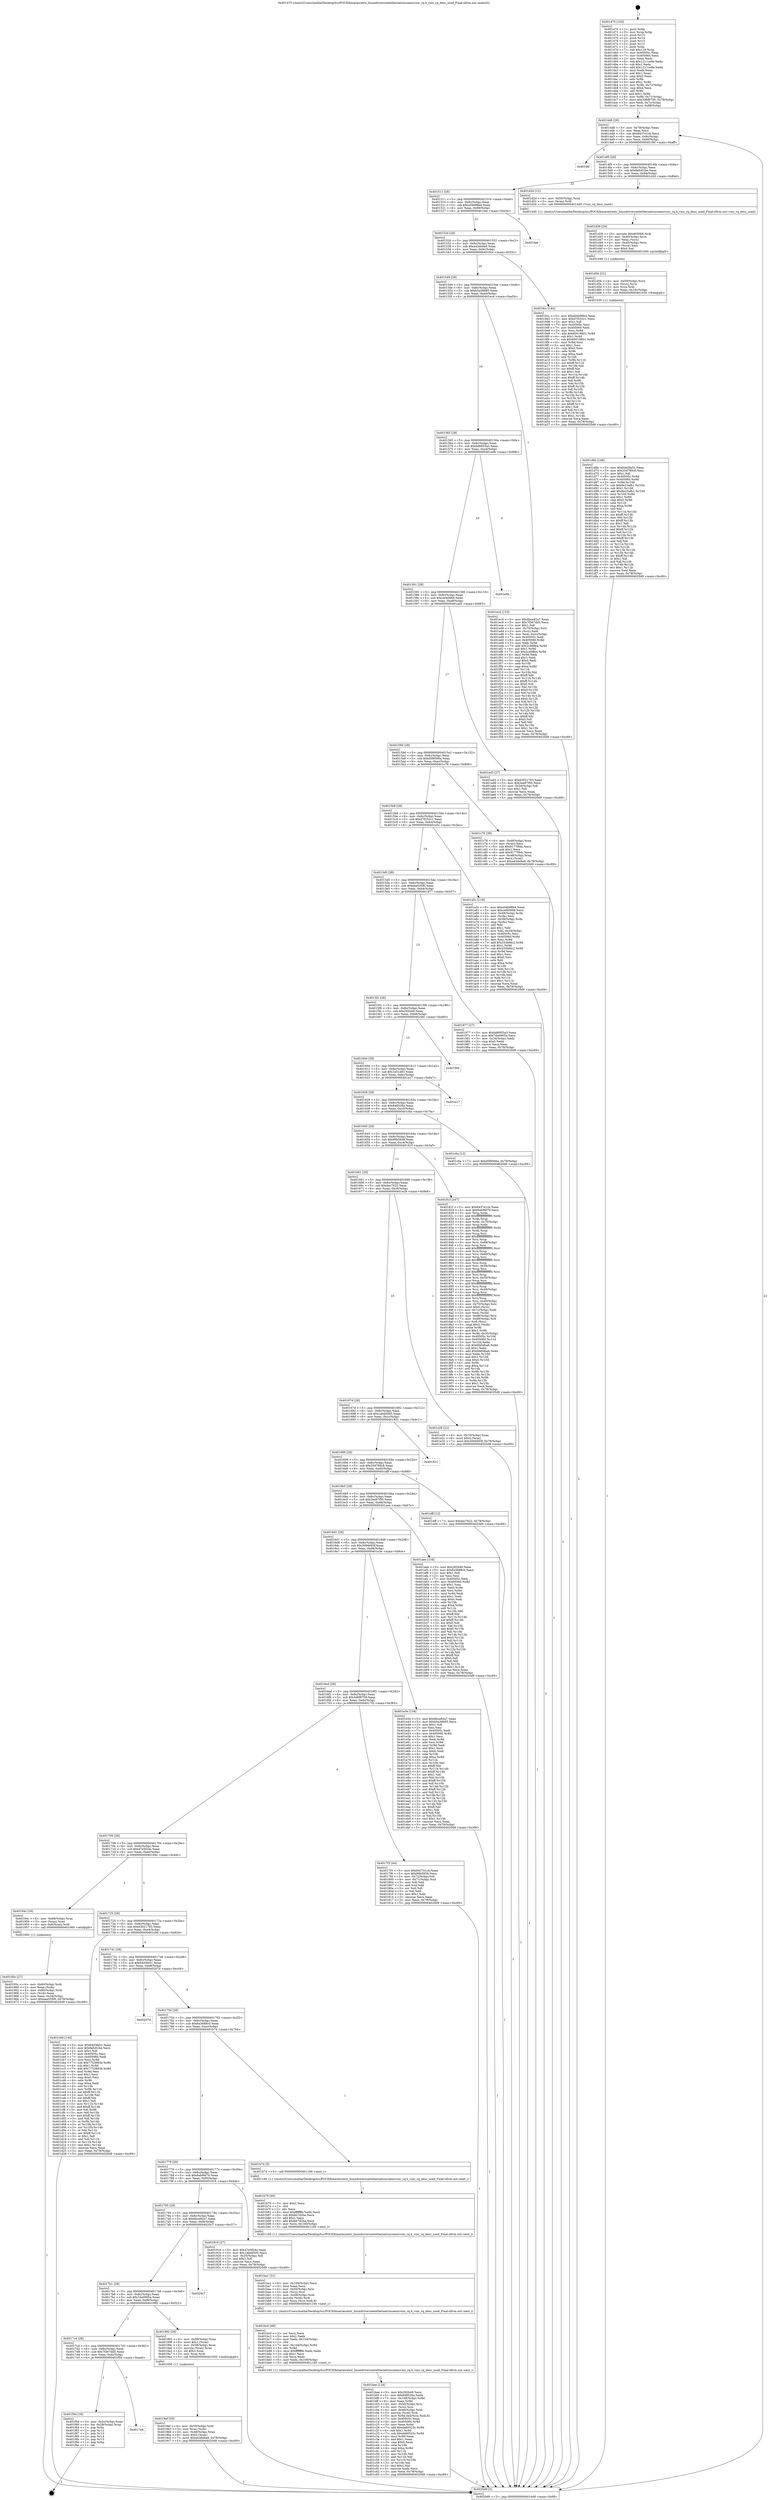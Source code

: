 digraph "0x401470" {
  label = "0x401470 (/mnt/c/Users/mathe/Desktop/tcc/POCII/binaries/extr_linuxdriversnetethernetciscoenicvnic_rq.h_vnic_rq_desc_used_Final-ollvm.out::main(0))"
  labelloc = "t"
  node[shape=record]

  Entry [label="",width=0.3,height=0.3,shape=circle,fillcolor=black,style=filled]
  "0x4014d8" [label="{
     0x4014d8 [29]\l
     | [instrs]\l
     &nbsp;&nbsp;0x4014d8 \<+3\>: mov -0x78(%rbp),%eax\l
     &nbsp;&nbsp;0x4014db \<+2\>: mov %eax,%ecx\l
     &nbsp;&nbsp;0x4014dd \<+6\>: sub $0x8437e1cb,%ecx\l
     &nbsp;&nbsp;0x4014e3 \<+6\>: mov %eax,-0x8c(%rbp)\l
     &nbsp;&nbsp;0x4014e9 \<+6\>: mov %ecx,-0x90(%rbp)\l
     &nbsp;&nbsp;0x4014ef \<+6\>: je 0000000000401f6f \<main+0xaff\>\l
  }"]
  "0x401f6f" [label="{
     0x401f6f\l
  }", style=dashed]
  "0x4014f5" [label="{
     0x4014f5 [28]\l
     | [instrs]\l
     &nbsp;&nbsp;0x4014f5 \<+5\>: jmp 00000000004014fa \<main+0x8a\>\l
     &nbsp;&nbsp;0x4014fa \<+6\>: mov -0x8c(%rbp),%eax\l
     &nbsp;&nbsp;0x401500 \<+5\>: sub $0x8efc61be,%eax\l
     &nbsp;&nbsp;0x401505 \<+6\>: mov %eax,-0x94(%rbp)\l
     &nbsp;&nbsp;0x40150b \<+6\>: je 0000000000401d2d \<main+0x8bd\>\l
  }"]
  Exit [label="",width=0.3,height=0.3,shape=circle,fillcolor=black,style=filled,peripheries=2]
  "0x401d2d" [label="{
     0x401d2d [12]\l
     | [instrs]\l
     &nbsp;&nbsp;0x401d2d \<+4\>: mov -0x50(%rbp),%rax\l
     &nbsp;&nbsp;0x401d31 \<+3\>: mov (%rax),%rdi\l
     &nbsp;&nbsp;0x401d34 \<+5\>: call 0000000000401440 \<vnic_rq_desc_used\>\l
     | [calls]\l
     &nbsp;&nbsp;0x401440 \{1\} (/mnt/c/Users/mathe/Desktop/tcc/POCII/binaries/extr_linuxdriversnetethernetciscoenicvnic_rq.h_vnic_rq_desc_used_Final-ollvm.out::vnic_rq_desc_used)\l
  }"]
  "0x401511" [label="{
     0x401511 [28]\l
     | [instrs]\l
     &nbsp;&nbsp;0x401511 \<+5\>: jmp 0000000000401516 \<main+0xa6\>\l
     &nbsp;&nbsp;0x401516 \<+6\>: mov -0x8c(%rbp),%eax\l
     &nbsp;&nbsp;0x40151c \<+5\>: sub $0xa04b98b4,%eax\l
     &nbsp;&nbsp;0x401521 \<+6\>: mov %eax,-0x98(%rbp)\l
     &nbsp;&nbsp;0x401527 \<+6\>: je 0000000000401fae \<main+0xb3e\>\l
  }"]
  "0x4017e9" [label="{
     0x4017e9\l
  }", style=dashed]
  "0x401fae" [label="{
     0x401fae\l
  }", style=dashed]
  "0x40152d" [label="{
     0x40152d [28]\l
     | [instrs]\l
     &nbsp;&nbsp;0x40152d \<+5\>: jmp 0000000000401532 \<main+0xc2\>\l
     &nbsp;&nbsp;0x401532 \<+6\>: mov -0x8c(%rbp),%eax\l
     &nbsp;&nbsp;0x401538 \<+5\>: sub $0xa43de9a9,%eax\l
     &nbsp;&nbsp;0x40153d \<+6\>: mov %eax,-0x9c(%rbp)\l
     &nbsp;&nbsp;0x401543 \<+6\>: je 00000000004019cc \<main+0x55c\>\l
  }"]
  "0x401f5d" [label="{
     0x401f5d [18]\l
     | [instrs]\l
     &nbsp;&nbsp;0x401f5d \<+3\>: mov -0x2c(%rbp),%eax\l
     &nbsp;&nbsp;0x401f60 \<+4\>: lea -0x28(%rbp),%rsp\l
     &nbsp;&nbsp;0x401f64 \<+1\>: pop %rbx\l
     &nbsp;&nbsp;0x401f65 \<+2\>: pop %r12\l
     &nbsp;&nbsp;0x401f67 \<+2\>: pop %r13\l
     &nbsp;&nbsp;0x401f69 \<+2\>: pop %r14\l
     &nbsp;&nbsp;0x401f6b \<+2\>: pop %r15\l
     &nbsp;&nbsp;0x401f6d \<+1\>: pop %rbp\l
     &nbsp;&nbsp;0x401f6e \<+1\>: ret\l
  }"]
  "0x4019cc" [label="{
     0x4019cc [144]\l
     | [instrs]\l
     &nbsp;&nbsp;0x4019cc \<+5\>: mov $0xa04b98b4,%eax\l
     &nbsp;&nbsp;0x4019d1 \<+5\>: mov $0xd7f252c1,%ecx\l
     &nbsp;&nbsp;0x4019d6 \<+2\>: mov $0x1,%dl\l
     &nbsp;&nbsp;0x4019d8 \<+7\>: mov 0x40505c,%esi\l
     &nbsp;&nbsp;0x4019df \<+7\>: mov 0x405060,%edi\l
     &nbsp;&nbsp;0x4019e6 \<+3\>: mov %esi,%r8d\l
     &nbsp;&nbsp;0x4019e9 \<+7\>: add $0x60019801,%r8d\l
     &nbsp;&nbsp;0x4019f0 \<+4\>: sub $0x1,%r8d\l
     &nbsp;&nbsp;0x4019f4 \<+7\>: sub $0x60019801,%r8d\l
     &nbsp;&nbsp;0x4019fb \<+4\>: imul %r8d,%esi\l
     &nbsp;&nbsp;0x4019ff \<+3\>: and $0x1,%esi\l
     &nbsp;&nbsp;0x401a02 \<+3\>: cmp $0x0,%esi\l
     &nbsp;&nbsp;0x401a05 \<+4\>: sete %r9b\l
     &nbsp;&nbsp;0x401a09 \<+3\>: cmp $0xa,%edi\l
     &nbsp;&nbsp;0x401a0c \<+4\>: setl %r10b\l
     &nbsp;&nbsp;0x401a10 \<+3\>: mov %r9b,%r11b\l
     &nbsp;&nbsp;0x401a13 \<+4\>: xor $0xff,%r11b\l
     &nbsp;&nbsp;0x401a17 \<+3\>: mov %r10b,%bl\l
     &nbsp;&nbsp;0x401a1a \<+3\>: xor $0xff,%bl\l
     &nbsp;&nbsp;0x401a1d \<+3\>: xor $0x1,%dl\l
     &nbsp;&nbsp;0x401a20 \<+3\>: mov %r11b,%r14b\l
     &nbsp;&nbsp;0x401a23 \<+4\>: and $0xff,%r14b\l
     &nbsp;&nbsp;0x401a27 \<+3\>: and %dl,%r9b\l
     &nbsp;&nbsp;0x401a2a \<+3\>: mov %bl,%r15b\l
     &nbsp;&nbsp;0x401a2d \<+4\>: and $0xff,%r15b\l
     &nbsp;&nbsp;0x401a31 \<+3\>: and %dl,%r10b\l
     &nbsp;&nbsp;0x401a34 \<+3\>: or %r9b,%r14b\l
     &nbsp;&nbsp;0x401a37 \<+3\>: or %r10b,%r15b\l
     &nbsp;&nbsp;0x401a3a \<+3\>: xor %r15b,%r14b\l
     &nbsp;&nbsp;0x401a3d \<+3\>: or %bl,%r11b\l
     &nbsp;&nbsp;0x401a40 \<+4\>: xor $0xff,%r11b\l
     &nbsp;&nbsp;0x401a44 \<+3\>: or $0x1,%dl\l
     &nbsp;&nbsp;0x401a47 \<+3\>: and %dl,%r11b\l
     &nbsp;&nbsp;0x401a4a \<+3\>: or %r11b,%r14b\l
     &nbsp;&nbsp;0x401a4d \<+4\>: test $0x1,%r14b\l
     &nbsp;&nbsp;0x401a51 \<+3\>: cmovne %ecx,%eax\l
     &nbsp;&nbsp;0x401a54 \<+3\>: mov %eax,-0x78(%rbp)\l
     &nbsp;&nbsp;0x401a57 \<+5\>: jmp 00000000004020d9 \<main+0xc69\>\l
  }"]
  "0x401549" [label="{
     0x401549 [28]\l
     | [instrs]\l
     &nbsp;&nbsp;0x401549 \<+5\>: jmp 000000000040154e \<main+0xde\>\l
     &nbsp;&nbsp;0x40154e \<+6\>: mov -0x8c(%rbp),%eax\l
     &nbsp;&nbsp;0x401554 \<+5\>: sub $0xb5a38685,%eax\l
     &nbsp;&nbsp;0x401559 \<+6\>: mov %eax,-0xa0(%rbp)\l
     &nbsp;&nbsp;0x40155f \<+6\>: je 0000000000401ec4 \<main+0xa54\>\l
  }"]
  "0x401d6b" [label="{
     0x401d6b [148]\l
     | [instrs]\l
     &nbsp;&nbsp;0x401d6b \<+5\>: mov $0x64d3fa51,%eax\l
     &nbsp;&nbsp;0x401d70 \<+5\>: mov $0x25d780c8,%esi\l
     &nbsp;&nbsp;0x401d75 \<+2\>: mov $0x1,%dl\l
     &nbsp;&nbsp;0x401d77 \<+8\>: mov 0x40505c,%r8d\l
     &nbsp;&nbsp;0x401d7f \<+8\>: mov 0x405060,%r9d\l
     &nbsp;&nbsp;0x401d87 \<+3\>: mov %r8d,%r10d\l
     &nbsp;&nbsp;0x401d8a \<+7\>: sub $0x8e23afb1,%r10d\l
     &nbsp;&nbsp;0x401d91 \<+4\>: sub $0x1,%r10d\l
     &nbsp;&nbsp;0x401d95 \<+7\>: add $0x8e23afb1,%r10d\l
     &nbsp;&nbsp;0x401d9c \<+4\>: imul %r10d,%r8d\l
     &nbsp;&nbsp;0x401da0 \<+4\>: and $0x1,%r8d\l
     &nbsp;&nbsp;0x401da4 \<+4\>: cmp $0x0,%r8d\l
     &nbsp;&nbsp;0x401da8 \<+4\>: sete %r11b\l
     &nbsp;&nbsp;0x401dac \<+4\>: cmp $0xa,%r9d\l
     &nbsp;&nbsp;0x401db0 \<+3\>: setl %bl\l
     &nbsp;&nbsp;0x401db3 \<+3\>: mov %r11b,%r14b\l
     &nbsp;&nbsp;0x401db6 \<+4\>: xor $0xff,%r14b\l
     &nbsp;&nbsp;0x401dba \<+3\>: mov %bl,%r15b\l
     &nbsp;&nbsp;0x401dbd \<+4\>: xor $0xff,%r15b\l
     &nbsp;&nbsp;0x401dc1 \<+3\>: xor $0x1,%dl\l
     &nbsp;&nbsp;0x401dc4 \<+3\>: mov %r14b,%r12b\l
     &nbsp;&nbsp;0x401dc7 \<+4\>: and $0xff,%r12b\l
     &nbsp;&nbsp;0x401dcb \<+3\>: and %dl,%r11b\l
     &nbsp;&nbsp;0x401dce \<+3\>: mov %r15b,%r13b\l
     &nbsp;&nbsp;0x401dd1 \<+4\>: and $0xff,%r13b\l
     &nbsp;&nbsp;0x401dd5 \<+2\>: and %dl,%bl\l
     &nbsp;&nbsp;0x401dd7 \<+3\>: or %r11b,%r12b\l
     &nbsp;&nbsp;0x401dda \<+3\>: or %bl,%r13b\l
     &nbsp;&nbsp;0x401ddd \<+3\>: xor %r13b,%r12b\l
     &nbsp;&nbsp;0x401de0 \<+3\>: or %r15b,%r14b\l
     &nbsp;&nbsp;0x401de3 \<+4\>: xor $0xff,%r14b\l
     &nbsp;&nbsp;0x401de7 \<+3\>: or $0x1,%dl\l
     &nbsp;&nbsp;0x401dea \<+3\>: and %dl,%r14b\l
     &nbsp;&nbsp;0x401ded \<+3\>: or %r14b,%r12b\l
     &nbsp;&nbsp;0x401df0 \<+4\>: test $0x1,%r12b\l
     &nbsp;&nbsp;0x401df4 \<+3\>: cmovne %esi,%eax\l
     &nbsp;&nbsp;0x401df7 \<+3\>: mov %eax,-0x78(%rbp)\l
     &nbsp;&nbsp;0x401dfa \<+5\>: jmp 00000000004020d9 \<main+0xc69\>\l
  }"]
  "0x401ec4" [label="{
     0x401ec4 [153]\l
     | [instrs]\l
     &nbsp;&nbsp;0x401ec4 \<+5\>: mov $0x6bce82a7,%eax\l
     &nbsp;&nbsp;0x401ec9 \<+5\>: mov $0x7f367dd5,%ecx\l
     &nbsp;&nbsp;0x401ece \<+2\>: mov $0x1,%dl\l
     &nbsp;&nbsp;0x401ed0 \<+4\>: mov -0x70(%rbp),%rsi\l
     &nbsp;&nbsp;0x401ed4 \<+2\>: mov (%rsi),%edi\l
     &nbsp;&nbsp;0x401ed6 \<+3\>: mov %edi,-0x2c(%rbp)\l
     &nbsp;&nbsp;0x401ed9 \<+7\>: mov 0x40505c,%edi\l
     &nbsp;&nbsp;0x401ee0 \<+8\>: mov 0x405060,%r8d\l
     &nbsp;&nbsp;0x401ee8 \<+3\>: mov %edi,%r9d\l
     &nbsp;&nbsp;0x401eeb \<+7\>: add $0x2c468b4,%r9d\l
     &nbsp;&nbsp;0x401ef2 \<+4\>: sub $0x1,%r9d\l
     &nbsp;&nbsp;0x401ef6 \<+7\>: sub $0x2c468b4,%r9d\l
     &nbsp;&nbsp;0x401efd \<+4\>: imul %r9d,%edi\l
     &nbsp;&nbsp;0x401f01 \<+3\>: and $0x1,%edi\l
     &nbsp;&nbsp;0x401f04 \<+3\>: cmp $0x0,%edi\l
     &nbsp;&nbsp;0x401f07 \<+4\>: sete %r10b\l
     &nbsp;&nbsp;0x401f0b \<+4\>: cmp $0xa,%r8d\l
     &nbsp;&nbsp;0x401f0f \<+4\>: setl %r11b\l
     &nbsp;&nbsp;0x401f13 \<+3\>: mov %r10b,%bl\l
     &nbsp;&nbsp;0x401f16 \<+3\>: xor $0xff,%bl\l
     &nbsp;&nbsp;0x401f19 \<+3\>: mov %r11b,%r14b\l
     &nbsp;&nbsp;0x401f1c \<+4\>: xor $0xff,%r14b\l
     &nbsp;&nbsp;0x401f20 \<+3\>: xor $0x0,%dl\l
     &nbsp;&nbsp;0x401f23 \<+3\>: mov %bl,%r15b\l
     &nbsp;&nbsp;0x401f26 \<+4\>: and $0x0,%r15b\l
     &nbsp;&nbsp;0x401f2a \<+3\>: and %dl,%r10b\l
     &nbsp;&nbsp;0x401f2d \<+3\>: mov %r14b,%r12b\l
     &nbsp;&nbsp;0x401f30 \<+4\>: and $0x0,%r12b\l
     &nbsp;&nbsp;0x401f34 \<+3\>: and %dl,%r11b\l
     &nbsp;&nbsp;0x401f37 \<+3\>: or %r10b,%r15b\l
     &nbsp;&nbsp;0x401f3a \<+3\>: or %r11b,%r12b\l
     &nbsp;&nbsp;0x401f3d \<+3\>: xor %r12b,%r15b\l
     &nbsp;&nbsp;0x401f40 \<+3\>: or %r14b,%bl\l
     &nbsp;&nbsp;0x401f43 \<+3\>: xor $0xff,%bl\l
     &nbsp;&nbsp;0x401f46 \<+3\>: or $0x0,%dl\l
     &nbsp;&nbsp;0x401f49 \<+2\>: and %dl,%bl\l
     &nbsp;&nbsp;0x401f4b \<+3\>: or %bl,%r15b\l
     &nbsp;&nbsp;0x401f4e \<+4\>: test $0x1,%r15b\l
     &nbsp;&nbsp;0x401f52 \<+3\>: cmovne %ecx,%eax\l
     &nbsp;&nbsp;0x401f55 \<+3\>: mov %eax,-0x78(%rbp)\l
     &nbsp;&nbsp;0x401f58 \<+5\>: jmp 00000000004020d9 \<main+0xc69\>\l
  }"]
  "0x401565" [label="{
     0x401565 [28]\l
     | [instrs]\l
     &nbsp;&nbsp;0x401565 \<+5\>: jmp 000000000040156a \<main+0xfa\>\l
     &nbsp;&nbsp;0x40156a \<+6\>: mov -0x8c(%rbp),%eax\l
     &nbsp;&nbsp;0x401570 \<+5\>: sub $0xbd6955a3,%eax\l
     &nbsp;&nbsp;0x401575 \<+6\>: mov %eax,-0xa4(%rbp)\l
     &nbsp;&nbsp;0x40157b \<+6\>: je 0000000000401e0b \<main+0x99b\>\l
  }"]
  "0x401d56" [label="{
     0x401d56 [21]\l
     | [instrs]\l
     &nbsp;&nbsp;0x401d56 \<+4\>: mov -0x50(%rbp),%rcx\l
     &nbsp;&nbsp;0x401d5a \<+3\>: mov (%rcx),%rcx\l
     &nbsp;&nbsp;0x401d5d \<+3\>: mov %rcx,%rdi\l
     &nbsp;&nbsp;0x401d60 \<+6\>: mov %eax,-0x10c(%rbp)\l
     &nbsp;&nbsp;0x401d66 \<+5\>: call 0000000000401030 \<free@plt\>\l
     | [calls]\l
     &nbsp;&nbsp;0x401030 \{1\} (unknown)\l
  }"]
  "0x401e0b" [label="{
     0x401e0b\l
  }", style=dashed]
  "0x401581" [label="{
     0x401581 [28]\l
     | [instrs]\l
     &nbsp;&nbsp;0x401581 \<+5\>: jmp 0000000000401586 \<main+0x116\>\l
     &nbsp;&nbsp;0x401586 \<+6\>: mov -0x8c(%rbp),%eax\l
     &nbsp;&nbsp;0x40158c \<+5\>: sub $0xcef40668,%eax\l
     &nbsp;&nbsp;0x401591 \<+6\>: mov %eax,-0xa8(%rbp)\l
     &nbsp;&nbsp;0x401597 \<+6\>: je 0000000000401ad3 \<main+0x663\>\l
  }"]
  "0x401d39" [label="{
     0x401d39 [29]\l
     | [instrs]\l
     &nbsp;&nbsp;0x401d39 \<+10\>: movabs $0x4030b6,%rdi\l
     &nbsp;&nbsp;0x401d43 \<+4\>: mov -0x40(%rbp),%rcx\l
     &nbsp;&nbsp;0x401d47 \<+2\>: mov %eax,(%rcx)\l
     &nbsp;&nbsp;0x401d49 \<+4\>: mov -0x40(%rbp),%rcx\l
     &nbsp;&nbsp;0x401d4d \<+2\>: mov (%rcx),%esi\l
     &nbsp;&nbsp;0x401d4f \<+2\>: mov $0x0,%al\l
     &nbsp;&nbsp;0x401d51 \<+5\>: call 0000000000401040 \<printf@plt\>\l
     | [calls]\l
     &nbsp;&nbsp;0x401040 \{1\} (unknown)\l
  }"]
  "0x401ad3" [label="{
     0x401ad3 [27]\l
     | [instrs]\l
     &nbsp;&nbsp;0x401ad3 \<+5\>: mov $0x63021763,%eax\l
     &nbsp;&nbsp;0x401ad8 \<+5\>: mov $0x2ea97f50,%ecx\l
     &nbsp;&nbsp;0x401add \<+3\>: mov -0x2d(%rbp),%dl\l
     &nbsp;&nbsp;0x401ae0 \<+3\>: test $0x1,%dl\l
     &nbsp;&nbsp;0x401ae3 \<+3\>: cmovne %ecx,%eax\l
     &nbsp;&nbsp;0x401ae6 \<+3\>: mov %eax,-0x78(%rbp)\l
     &nbsp;&nbsp;0x401ae9 \<+5\>: jmp 00000000004020d9 \<main+0xc69\>\l
  }"]
  "0x40159d" [label="{
     0x40159d [28]\l
     | [instrs]\l
     &nbsp;&nbsp;0x40159d \<+5\>: jmp 00000000004015a2 \<main+0x132\>\l
     &nbsp;&nbsp;0x4015a2 \<+6\>: mov -0x8c(%rbp),%eax\l
     &nbsp;&nbsp;0x4015a8 \<+5\>: sub $0xd5f9566a,%eax\l
     &nbsp;&nbsp;0x4015ad \<+6\>: mov %eax,-0xac(%rbp)\l
     &nbsp;&nbsp;0x4015b3 \<+6\>: je 0000000000401c76 \<main+0x806\>\l
  }"]
  "0x401bee" [label="{
     0x401bee [124]\l
     | [instrs]\l
     &nbsp;&nbsp;0x401bee \<+5\>: mov $0x292b49,%ecx\l
     &nbsp;&nbsp;0x401bf3 \<+5\>: mov $0x848528a,%edx\l
     &nbsp;&nbsp;0x401bf8 \<+7\>: mov -0x108(%rbp),%r8d\l
     &nbsp;&nbsp;0x401bff \<+4\>: imul %eax,%r8d\l
     &nbsp;&nbsp;0x401c03 \<+4\>: mov -0x50(%rbp),%rsi\l
     &nbsp;&nbsp;0x401c07 \<+3\>: mov (%rsi),%rsi\l
     &nbsp;&nbsp;0x401c0a \<+4\>: mov -0x48(%rbp),%rdi\l
     &nbsp;&nbsp;0x401c0e \<+3\>: movslq (%rdi),%rdi\l
     &nbsp;&nbsp;0x401c11 \<+5\>: mov %r8d,0x4(%rsi,%rdi,8)\l
     &nbsp;&nbsp;0x401c16 \<+7\>: mov 0x40505c,%eax\l
     &nbsp;&nbsp;0x401c1d \<+8\>: mov 0x405060,%r8d\l
     &nbsp;&nbsp;0x401c25 \<+3\>: mov %eax,%r9d\l
     &nbsp;&nbsp;0x401c28 \<+7\>: add $0xda80523c,%r9d\l
     &nbsp;&nbsp;0x401c2f \<+4\>: sub $0x1,%r9d\l
     &nbsp;&nbsp;0x401c33 \<+7\>: sub $0xda80523c,%r9d\l
     &nbsp;&nbsp;0x401c3a \<+4\>: imul %r9d,%eax\l
     &nbsp;&nbsp;0x401c3e \<+3\>: and $0x1,%eax\l
     &nbsp;&nbsp;0x401c41 \<+3\>: cmp $0x0,%eax\l
     &nbsp;&nbsp;0x401c44 \<+4\>: sete %r10b\l
     &nbsp;&nbsp;0x401c48 \<+4\>: cmp $0xa,%r8d\l
     &nbsp;&nbsp;0x401c4c \<+4\>: setl %r11b\l
     &nbsp;&nbsp;0x401c50 \<+3\>: mov %r10b,%bl\l
     &nbsp;&nbsp;0x401c53 \<+3\>: and %r11b,%bl\l
     &nbsp;&nbsp;0x401c56 \<+3\>: xor %r11b,%r10b\l
     &nbsp;&nbsp;0x401c59 \<+3\>: or %r10b,%bl\l
     &nbsp;&nbsp;0x401c5c \<+3\>: test $0x1,%bl\l
     &nbsp;&nbsp;0x401c5f \<+3\>: cmovne %edx,%ecx\l
     &nbsp;&nbsp;0x401c62 \<+3\>: mov %ecx,-0x78(%rbp)\l
     &nbsp;&nbsp;0x401c65 \<+5\>: jmp 00000000004020d9 \<main+0xc69\>\l
  }"]
  "0x401c76" [label="{
     0x401c76 [39]\l
     | [instrs]\l
     &nbsp;&nbsp;0x401c76 \<+4\>: mov -0x48(%rbp),%rax\l
     &nbsp;&nbsp;0x401c7a \<+2\>: mov (%rax),%ecx\l
     &nbsp;&nbsp;0x401c7c \<+6\>: sub $0x9177f9dc,%ecx\l
     &nbsp;&nbsp;0x401c82 \<+3\>: add $0x1,%ecx\l
     &nbsp;&nbsp;0x401c85 \<+6\>: add $0x9177f9dc,%ecx\l
     &nbsp;&nbsp;0x401c8b \<+4\>: mov -0x48(%rbp),%rax\l
     &nbsp;&nbsp;0x401c8f \<+2\>: mov %ecx,(%rax)\l
     &nbsp;&nbsp;0x401c91 \<+7\>: movl $0xa43de9a9,-0x78(%rbp)\l
     &nbsp;&nbsp;0x401c98 \<+5\>: jmp 00000000004020d9 \<main+0xc69\>\l
  }"]
  "0x4015b9" [label="{
     0x4015b9 [28]\l
     | [instrs]\l
     &nbsp;&nbsp;0x4015b9 \<+5\>: jmp 00000000004015be \<main+0x14e\>\l
     &nbsp;&nbsp;0x4015be \<+6\>: mov -0x8c(%rbp),%eax\l
     &nbsp;&nbsp;0x4015c4 \<+5\>: sub $0xd7f252c1,%eax\l
     &nbsp;&nbsp;0x4015c9 \<+6\>: mov %eax,-0xb0(%rbp)\l
     &nbsp;&nbsp;0x4015cf \<+6\>: je 0000000000401a5c \<main+0x5ec\>\l
  }"]
  "0x401bc0" [label="{
     0x401bc0 [46]\l
     | [instrs]\l
     &nbsp;&nbsp;0x401bc0 \<+2\>: xor %ecx,%ecx\l
     &nbsp;&nbsp;0x401bc2 \<+5\>: mov $0x2,%edx\l
     &nbsp;&nbsp;0x401bc7 \<+6\>: mov %edx,-0x104(%rbp)\l
     &nbsp;&nbsp;0x401bcd \<+1\>: cltd\l
     &nbsp;&nbsp;0x401bce \<+7\>: mov -0x104(%rbp),%r8d\l
     &nbsp;&nbsp;0x401bd5 \<+3\>: idiv %r8d\l
     &nbsp;&nbsp;0x401bd8 \<+6\>: imul $0xfffffffe,%edx,%edx\l
     &nbsp;&nbsp;0x401bde \<+3\>: sub $0x1,%ecx\l
     &nbsp;&nbsp;0x401be1 \<+2\>: sub %ecx,%edx\l
     &nbsp;&nbsp;0x401be3 \<+6\>: mov %edx,-0x108(%rbp)\l
     &nbsp;&nbsp;0x401be9 \<+5\>: call 0000000000401160 \<next_i\>\l
     | [calls]\l
     &nbsp;&nbsp;0x401160 \{1\} (/mnt/c/Users/mathe/Desktop/tcc/POCII/binaries/extr_linuxdriversnetethernetciscoenicvnic_rq.h_vnic_rq_desc_used_Final-ollvm.out::next_i)\l
  }"]
  "0x401a5c" [label="{
     0x401a5c [119]\l
     | [instrs]\l
     &nbsp;&nbsp;0x401a5c \<+5\>: mov $0xa04b98b4,%eax\l
     &nbsp;&nbsp;0x401a61 \<+5\>: mov $0xcef40668,%ecx\l
     &nbsp;&nbsp;0x401a66 \<+4\>: mov -0x48(%rbp),%rdx\l
     &nbsp;&nbsp;0x401a6a \<+2\>: mov (%rdx),%esi\l
     &nbsp;&nbsp;0x401a6c \<+4\>: mov -0x58(%rbp),%rdx\l
     &nbsp;&nbsp;0x401a70 \<+2\>: cmp (%rdx),%esi\l
     &nbsp;&nbsp;0x401a72 \<+4\>: setl %dil\l
     &nbsp;&nbsp;0x401a76 \<+4\>: and $0x1,%dil\l
     &nbsp;&nbsp;0x401a7a \<+4\>: mov %dil,-0x2d(%rbp)\l
     &nbsp;&nbsp;0x401a7e \<+7\>: mov 0x40505c,%esi\l
     &nbsp;&nbsp;0x401a85 \<+8\>: mov 0x405060,%r8d\l
     &nbsp;&nbsp;0x401a8d \<+3\>: mov %esi,%r9d\l
     &nbsp;&nbsp;0x401a90 \<+7\>: add $0x333bfdc2,%r9d\l
     &nbsp;&nbsp;0x401a97 \<+4\>: sub $0x1,%r9d\l
     &nbsp;&nbsp;0x401a9b \<+7\>: sub $0x333bfdc2,%r9d\l
     &nbsp;&nbsp;0x401aa2 \<+4\>: imul %r9d,%esi\l
     &nbsp;&nbsp;0x401aa6 \<+3\>: and $0x1,%esi\l
     &nbsp;&nbsp;0x401aa9 \<+3\>: cmp $0x0,%esi\l
     &nbsp;&nbsp;0x401aac \<+4\>: sete %dil\l
     &nbsp;&nbsp;0x401ab0 \<+4\>: cmp $0xa,%r8d\l
     &nbsp;&nbsp;0x401ab4 \<+4\>: setl %r10b\l
     &nbsp;&nbsp;0x401ab8 \<+3\>: mov %dil,%r11b\l
     &nbsp;&nbsp;0x401abb \<+3\>: and %r10b,%r11b\l
     &nbsp;&nbsp;0x401abe \<+3\>: xor %r10b,%dil\l
     &nbsp;&nbsp;0x401ac1 \<+3\>: or %dil,%r11b\l
     &nbsp;&nbsp;0x401ac4 \<+4\>: test $0x1,%r11b\l
     &nbsp;&nbsp;0x401ac8 \<+3\>: cmovne %ecx,%eax\l
     &nbsp;&nbsp;0x401acb \<+3\>: mov %eax,-0x78(%rbp)\l
     &nbsp;&nbsp;0x401ace \<+5\>: jmp 00000000004020d9 \<main+0xc69\>\l
  }"]
  "0x4015d5" [label="{
     0x4015d5 [28]\l
     | [instrs]\l
     &nbsp;&nbsp;0x4015d5 \<+5\>: jmp 00000000004015da \<main+0x16a\>\l
     &nbsp;&nbsp;0x4015da \<+6\>: mov -0x8c(%rbp),%eax\l
     &nbsp;&nbsp;0x4015e0 \<+5\>: sub $0xeaa535f0,%eax\l
     &nbsp;&nbsp;0x4015e5 \<+6\>: mov %eax,-0xb4(%rbp)\l
     &nbsp;&nbsp;0x4015eb \<+6\>: je 0000000000401977 \<main+0x507\>\l
  }"]
  "0x401ba1" [label="{
     0x401ba1 [31]\l
     | [instrs]\l
     &nbsp;&nbsp;0x401ba1 \<+6\>: mov -0x100(%rbp),%ecx\l
     &nbsp;&nbsp;0x401ba7 \<+3\>: imul %eax,%ecx\l
     &nbsp;&nbsp;0x401baa \<+4\>: mov -0x50(%rbp),%rsi\l
     &nbsp;&nbsp;0x401bae \<+3\>: mov (%rsi),%rsi\l
     &nbsp;&nbsp;0x401bb1 \<+4\>: mov -0x48(%rbp),%rdi\l
     &nbsp;&nbsp;0x401bb5 \<+3\>: movslq (%rdi),%rdi\l
     &nbsp;&nbsp;0x401bb8 \<+3\>: mov %ecx,(%rsi,%rdi,8)\l
     &nbsp;&nbsp;0x401bbb \<+5\>: call 0000000000401160 \<next_i\>\l
     | [calls]\l
     &nbsp;&nbsp;0x401160 \{1\} (/mnt/c/Users/mathe/Desktop/tcc/POCII/binaries/extr_linuxdriversnetethernetciscoenicvnic_rq.h_vnic_rq_desc_used_Final-ollvm.out::next_i)\l
  }"]
  "0x401977" [label="{
     0x401977 [27]\l
     | [instrs]\l
     &nbsp;&nbsp;0x401977 \<+5\>: mov $0xbd6955a3,%eax\l
     &nbsp;&nbsp;0x40197c \<+5\>: mov $0x7da0905a,%ecx\l
     &nbsp;&nbsp;0x401981 \<+3\>: mov -0x34(%rbp),%edx\l
     &nbsp;&nbsp;0x401984 \<+3\>: cmp $0x0,%edx\l
     &nbsp;&nbsp;0x401987 \<+3\>: cmove %ecx,%eax\l
     &nbsp;&nbsp;0x40198a \<+3\>: mov %eax,-0x78(%rbp)\l
     &nbsp;&nbsp;0x40198d \<+5\>: jmp 00000000004020d9 \<main+0xc69\>\l
  }"]
  "0x4015f1" [label="{
     0x4015f1 [28]\l
     | [instrs]\l
     &nbsp;&nbsp;0x4015f1 \<+5\>: jmp 00000000004015f6 \<main+0x186\>\l
     &nbsp;&nbsp;0x4015f6 \<+6\>: mov -0x8c(%rbp),%eax\l
     &nbsp;&nbsp;0x4015fc \<+5\>: sub $0x292b49,%eax\l
     &nbsp;&nbsp;0x401601 \<+6\>: mov %eax,-0xb8(%rbp)\l
     &nbsp;&nbsp;0x401607 \<+6\>: je 0000000000401fd0 \<main+0xb60\>\l
  }"]
  "0x401b79" [label="{
     0x401b79 [40]\l
     | [instrs]\l
     &nbsp;&nbsp;0x401b79 \<+5\>: mov $0x2,%ecx\l
     &nbsp;&nbsp;0x401b7e \<+1\>: cltd\l
     &nbsp;&nbsp;0x401b7f \<+2\>: idiv %ecx\l
     &nbsp;&nbsp;0x401b81 \<+6\>: imul $0xfffffffe,%edx,%ecx\l
     &nbsp;&nbsp;0x401b87 \<+6\>: sub $0xbb7d2ba,%ecx\l
     &nbsp;&nbsp;0x401b8d \<+3\>: add $0x1,%ecx\l
     &nbsp;&nbsp;0x401b90 \<+6\>: add $0xbb7d2ba,%ecx\l
     &nbsp;&nbsp;0x401b96 \<+6\>: mov %ecx,-0x100(%rbp)\l
     &nbsp;&nbsp;0x401b9c \<+5\>: call 0000000000401160 \<next_i\>\l
     | [calls]\l
     &nbsp;&nbsp;0x401160 \{1\} (/mnt/c/Users/mathe/Desktop/tcc/POCII/binaries/extr_linuxdriversnetethernetciscoenicvnic_rq.h_vnic_rq_desc_used_Final-ollvm.out::next_i)\l
  }"]
  "0x401fd0" [label="{
     0x401fd0\l
  }", style=dashed]
  "0x40160d" [label="{
     0x40160d [28]\l
     | [instrs]\l
     &nbsp;&nbsp;0x40160d \<+5\>: jmp 0000000000401612 \<main+0x1a2\>\l
     &nbsp;&nbsp;0x401612 \<+6\>: mov -0x8c(%rbp),%eax\l
     &nbsp;&nbsp;0x401618 \<+5\>: sub $0x1e31d63,%eax\l
     &nbsp;&nbsp;0x40161d \<+6\>: mov %eax,-0xbc(%rbp)\l
     &nbsp;&nbsp;0x401623 \<+6\>: je 0000000000401e17 \<main+0x9a7\>\l
  }"]
  "0x4019af" [label="{
     0x4019af [29]\l
     | [instrs]\l
     &nbsp;&nbsp;0x4019af \<+4\>: mov -0x50(%rbp),%rdi\l
     &nbsp;&nbsp;0x4019b3 \<+3\>: mov %rax,(%rdi)\l
     &nbsp;&nbsp;0x4019b6 \<+4\>: mov -0x48(%rbp),%rax\l
     &nbsp;&nbsp;0x4019ba \<+6\>: movl $0x0,(%rax)\l
     &nbsp;&nbsp;0x4019c0 \<+7\>: movl $0xa43de9a9,-0x78(%rbp)\l
     &nbsp;&nbsp;0x4019c7 \<+5\>: jmp 00000000004020d9 \<main+0xc69\>\l
  }"]
  "0x401e17" [label="{
     0x401e17\l
  }", style=dashed]
  "0x401629" [label="{
     0x401629 [28]\l
     | [instrs]\l
     &nbsp;&nbsp;0x401629 \<+5\>: jmp 000000000040162e \<main+0x1be\>\l
     &nbsp;&nbsp;0x40162e \<+6\>: mov -0x8c(%rbp),%eax\l
     &nbsp;&nbsp;0x401634 \<+5\>: sub $0x848528a,%eax\l
     &nbsp;&nbsp;0x401639 \<+6\>: mov %eax,-0xc0(%rbp)\l
     &nbsp;&nbsp;0x40163f \<+6\>: je 0000000000401c6a \<main+0x7fa\>\l
  }"]
  "0x4017cd" [label="{
     0x4017cd [28]\l
     | [instrs]\l
     &nbsp;&nbsp;0x4017cd \<+5\>: jmp 00000000004017d2 \<main+0x362\>\l
     &nbsp;&nbsp;0x4017d2 \<+6\>: mov -0x8c(%rbp),%eax\l
     &nbsp;&nbsp;0x4017d8 \<+5\>: sub $0x7f367dd5,%eax\l
     &nbsp;&nbsp;0x4017dd \<+6\>: mov %eax,-0xfc(%rbp)\l
     &nbsp;&nbsp;0x4017e3 \<+6\>: je 0000000000401f5d \<main+0xaed\>\l
  }"]
  "0x401c6a" [label="{
     0x401c6a [12]\l
     | [instrs]\l
     &nbsp;&nbsp;0x401c6a \<+7\>: movl $0xd5f9566a,-0x78(%rbp)\l
     &nbsp;&nbsp;0x401c71 \<+5\>: jmp 00000000004020d9 \<main+0xc69\>\l
  }"]
  "0x401645" [label="{
     0x401645 [28]\l
     | [instrs]\l
     &nbsp;&nbsp;0x401645 \<+5\>: jmp 000000000040164a \<main+0x1da\>\l
     &nbsp;&nbsp;0x40164a \<+6\>: mov -0x8c(%rbp),%eax\l
     &nbsp;&nbsp;0x401650 \<+5\>: sub $0x99b5838,%eax\l
     &nbsp;&nbsp;0x401655 \<+6\>: mov %eax,-0xc4(%rbp)\l
     &nbsp;&nbsp;0x40165b \<+6\>: je 000000000040181f \<main+0x3af\>\l
  }"]
  "0x401992" [label="{
     0x401992 [29]\l
     | [instrs]\l
     &nbsp;&nbsp;0x401992 \<+4\>: mov -0x58(%rbp),%rax\l
     &nbsp;&nbsp;0x401996 \<+6\>: movl $0x1,(%rax)\l
     &nbsp;&nbsp;0x40199c \<+4\>: mov -0x58(%rbp),%rax\l
     &nbsp;&nbsp;0x4019a0 \<+3\>: movslq (%rax),%rax\l
     &nbsp;&nbsp;0x4019a3 \<+4\>: shl $0x3,%rax\l
     &nbsp;&nbsp;0x4019a7 \<+3\>: mov %rax,%rdi\l
     &nbsp;&nbsp;0x4019aa \<+5\>: call 0000000000401050 \<malloc@plt\>\l
     | [calls]\l
     &nbsp;&nbsp;0x401050 \{1\} (unknown)\l
  }"]
  "0x40181f" [label="{
     0x40181f [247]\l
     | [instrs]\l
     &nbsp;&nbsp;0x40181f \<+5\>: mov $0x8437e1cb,%eax\l
     &nbsp;&nbsp;0x401824 \<+5\>: mov $0x6ab9fd79,%ecx\l
     &nbsp;&nbsp;0x401829 \<+3\>: mov %rsp,%rdx\l
     &nbsp;&nbsp;0x40182c \<+4\>: add $0xfffffffffffffff0,%rdx\l
     &nbsp;&nbsp;0x401830 \<+3\>: mov %rdx,%rsp\l
     &nbsp;&nbsp;0x401833 \<+4\>: mov %rdx,-0x70(%rbp)\l
     &nbsp;&nbsp;0x401837 \<+3\>: mov %rsp,%rdx\l
     &nbsp;&nbsp;0x40183a \<+4\>: add $0xfffffffffffffff0,%rdx\l
     &nbsp;&nbsp;0x40183e \<+3\>: mov %rdx,%rsp\l
     &nbsp;&nbsp;0x401841 \<+3\>: mov %rsp,%rsi\l
     &nbsp;&nbsp;0x401844 \<+4\>: add $0xfffffffffffffff0,%rsi\l
     &nbsp;&nbsp;0x401848 \<+3\>: mov %rsi,%rsp\l
     &nbsp;&nbsp;0x40184b \<+4\>: mov %rsi,-0x68(%rbp)\l
     &nbsp;&nbsp;0x40184f \<+3\>: mov %rsp,%rsi\l
     &nbsp;&nbsp;0x401852 \<+4\>: add $0xfffffffffffffff0,%rsi\l
     &nbsp;&nbsp;0x401856 \<+3\>: mov %rsi,%rsp\l
     &nbsp;&nbsp;0x401859 \<+4\>: mov %rsi,-0x60(%rbp)\l
     &nbsp;&nbsp;0x40185d \<+3\>: mov %rsp,%rsi\l
     &nbsp;&nbsp;0x401860 \<+4\>: add $0xfffffffffffffff0,%rsi\l
     &nbsp;&nbsp;0x401864 \<+3\>: mov %rsi,%rsp\l
     &nbsp;&nbsp;0x401867 \<+4\>: mov %rsi,-0x58(%rbp)\l
     &nbsp;&nbsp;0x40186b \<+3\>: mov %rsp,%rsi\l
     &nbsp;&nbsp;0x40186e \<+4\>: add $0xfffffffffffffff0,%rsi\l
     &nbsp;&nbsp;0x401872 \<+3\>: mov %rsi,%rsp\l
     &nbsp;&nbsp;0x401875 \<+4\>: mov %rsi,-0x50(%rbp)\l
     &nbsp;&nbsp;0x401879 \<+3\>: mov %rsp,%rsi\l
     &nbsp;&nbsp;0x40187c \<+4\>: add $0xfffffffffffffff0,%rsi\l
     &nbsp;&nbsp;0x401880 \<+3\>: mov %rsi,%rsp\l
     &nbsp;&nbsp;0x401883 \<+4\>: mov %rsi,-0x48(%rbp)\l
     &nbsp;&nbsp;0x401887 \<+3\>: mov %rsp,%rsi\l
     &nbsp;&nbsp;0x40188a \<+4\>: add $0xfffffffffffffff0,%rsi\l
     &nbsp;&nbsp;0x40188e \<+3\>: mov %rsi,%rsp\l
     &nbsp;&nbsp;0x401891 \<+4\>: mov %rsi,-0x40(%rbp)\l
     &nbsp;&nbsp;0x401895 \<+4\>: mov -0x70(%rbp),%rsi\l
     &nbsp;&nbsp;0x401899 \<+6\>: movl $0x0,(%rsi)\l
     &nbsp;&nbsp;0x40189f \<+3\>: mov -0x7c(%rbp),%edi\l
     &nbsp;&nbsp;0x4018a2 \<+2\>: mov %edi,(%rdx)\l
     &nbsp;&nbsp;0x4018a4 \<+4\>: mov -0x68(%rbp),%rsi\l
     &nbsp;&nbsp;0x4018a8 \<+7\>: mov -0x88(%rbp),%r8\l
     &nbsp;&nbsp;0x4018af \<+3\>: mov %r8,(%rsi)\l
     &nbsp;&nbsp;0x4018b2 \<+3\>: cmpl $0x2,(%rdx)\l
     &nbsp;&nbsp;0x4018b5 \<+4\>: setne %r9b\l
     &nbsp;&nbsp;0x4018b9 \<+4\>: and $0x1,%r9b\l
     &nbsp;&nbsp;0x4018bd \<+4\>: mov %r9b,-0x35(%rbp)\l
     &nbsp;&nbsp;0x4018c1 \<+8\>: mov 0x40505c,%r10d\l
     &nbsp;&nbsp;0x4018c9 \<+8\>: mov 0x405060,%r11d\l
     &nbsp;&nbsp;0x4018d1 \<+3\>: mov %r10d,%ebx\l
     &nbsp;&nbsp;0x4018d4 \<+6\>: sub $0x6fa0dba6,%ebx\l
     &nbsp;&nbsp;0x4018da \<+3\>: sub $0x1,%ebx\l
     &nbsp;&nbsp;0x4018dd \<+6\>: add $0x6fa0dba6,%ebx\l
     &nbsp;&nbsp;0x4018e3 \<+4\>: imul %ebx,%r10d\l
     &nbsp;&nbsp;0x4018e7 \<+4\>: and $0x1,%r10d\l
     &nbsp;&nbsp;0x4018eb \<+4\>: cmp $0x0,%r10d\l
     &nbsp;&nbsp;0x4018ef \<+4\>: sete %r9b\l
     &nbsp;&nbsp;0x4018f3 \<+4\>: cmp $0xa,%r11d\l
     &nbsp;&nbsp;0x4018f7 \<+4\>: setl %r14b\l
     &nbsp;&nbsp;0x4018fb \<+3\>: mov %r9b,%r15b\l
     &nbsp;&nbsp;0x4018fe \<+3\>: and %r14b,%r15b\l
     &nbsp;&nbsp;0x401901 \<+3\>: xor %r14b,%r9b\l
     &nbsp;&nbsp;0x401904 \<+3\>: or %r9b,%r15b\l
     &nbsp;&nbsp;0x401907 \<+4\>: test $0x1,%r15b\l
     &nbsp;&nbsp;0x40190b \<+3\>: cmovne %ecx,%eax\l
     &nbsp;&nbsp;0x40190e \<+3\>: mov %eax,-0x78(%rbp)\l
     &nbsp;&nbsp;0x401911 \<+5\>: jmp 00000000004020d9 \<main+0xc69\>\l
  }"]
  "0x401661" [label="{
     0x401661 [28]\l
     | [instrs]\l
     &nbsp;&nbsp;0x401661 \<+5\>: jmp 0000000000401666 \<main+0x1f6\>\l
     &nbsp;&nbsp;0x401666 \<+6\>: mov -0x8c(%rbp),%eax\l
     &nbsp;&nbsp;0x40166c \<+5\>: sub $0xdec7622,%eax\l
     &nbsp;&nbsp;0x401671 \<+6\>: mov %eax,-0xc8(%rbp)\l
     &nbsp;&nbsp;0x401677 \<+6\>: je 0000000000401e28 \<main+0x9b8\>\l
  }"]
  "0x4017b1" [label="{
     0x4017b1 [28]\l
     | [instrs]\l
     &nbsp;&nbsp;0x4017b1 \<+5\>: jmp 00000000004017b6 \<main+0x346\>\l
     &nbsp;&nbsp;0x4017b6 \<+6\>: mov -0x8c(%rbp),%eax\l
     &nbsp;&nbsp;0x4017bc \<+5\>: sub $0x7da0905a,%eax\l
     &nbsp;&nbsp;0x4017c1 \<+6\>: mov %eax,-0xf8(%rbp)\l
     &nbsp;&nbsp;0x4017c7 \<+6\>: je 0000000000401992 \<main+0x522\>\l
  }"]
  "0x401e28" [label="{
     0x401e28 [22]\l
     | [instrs]\l
     &nbsp;&nbsp;0x401e28 \<+4\>: mov -0x70(%rbp),%rax\l
     &nbsp;&nbsp;0x401e2c \<+6\>: movl $0x0,(%rax)\l
     &nbsp;&nbsp;0x401e32 \<+7\>: movl $0x3094693f,-0x78(%rbp)\l
     &nbsp;&nbsp;0x401e39 \<+5\>: jmp 00000000004020d9 \<main+0xc69\>\l
  }"]
  "0x40167d" [label="{
     0x40167d [28]\l
     | [instrs]\l
     &nbsp;&nbsp;0x40167d \<+5\>: jmp 0000000000401682 \<main+0x212\>\l
     &nbsp;&nbsp;0x401682 \<+6\>: mov -0x8c(%rbp),%eax\l
     &nbsp;&nbsp;0x401688 \<+5\>: sub $0x1abdd505,%eax\l
     &nbsp;&nbsp;0x40168d \<+6\>: mov %eax,-0xcc(%rbp)\l
     &nbsp;&nbsp;0x401693 \<+6\>: je 0000000000401931 \<main+0x4c1\>\l
  }"]
  "0x4020c7" [label="{
     0x4020c7\l
  }", style=dashed]
  "0x401931" [label="{
     0x401931\l
  }", style=dashed]
  "0x401699" [label="{
     0x401699 [28]\l
     | [instrs]\l
     &nbsp;&nbsp;0x401699 \<+5\>: jmp 000000000040169e \<main+0x22e\>\l
     &nbsp;&nbsp;0x40169e \<+6\>: mov -0x8c(%rbp),%eax\l
     &nbsp;&nbsp;0x4016a4 \<+5\>: sub $0x25d780c8,%eax\l
     &nbsp;&nbsp;0x4016a9 \<+6\>: mov %eax,-0xd0(%rbp)\l
     &nbsp;&nbsp;0x4016af \<+6\>: je 0000000000401dff \<main+0x98f\>\l
  }"]
  "0x40195c" [label="{
     0x40195c [27]\l
     | [instrs]\l
     &nbsp;&nbsp;0x40195c \<+4\>: mov -0x60(%rbp),%rdi\l
     &nbsp;&nbsp;0x401960 \<+2\>: mov %eax,(%rdi)\l
     &nbsp;&nbsp;0x401962 \<+4\>: mov -0x60(%rbp),%rdi\l
     &nbsp;&nbsp;0x401966 \<+2\>: mov (%rdi),%eax\l
     &nbsp;&nbsp;0x401968 \<+3\>: mov %eax,-0x34(%rbp)\l
     &nbsp;&nbsp;0x40196b \<+7\>: movl $0xeaa535f0,-0x78(%rbp)\l
     &nbsp;&nbsp;0x401972 \<+5\>: jmp 00000000004020d9 \<main+0xc69\>\l
  }"]
  "0x401dff" [label="{
     0x401dff [12]\l
     | [instrs]\l
     &nbsp;&nbsp;0x401dff \<+7\>: movl $0xdec7622,-0x78(%rbp)\l
     &nbsp;&nbsp;0x401e06 \<+5\>: jmp 00000000004020d9 \<main+0xc69\>\l
  }"]
  "0x4016b5" [label="{
     0x4016b5 [28]\l
     | [instrs]\l
     &nbsp;&nbsp;0x4016b5 \<+5\>: jmp 00000000004016ba \<main+0x24a\>\l
     &nbsp;&nbsp;0x4016ba \<+6\>: mov -0x8c(%rbp),%eax\l
     &nbsp;&nbsp;0x4016c0 \<+5\>: sub $0x2ea97f50,%eax\l
     &nbsp;&nbsp;0x4016c5 \<+6\>: mov %eax,-0xd4(%rbp)\l
     &nbsp;&nbsp;0x4016cb \<+6\>: je 0000000000401aee \<main+0x67e\>\l
  }"]
  "0x401795" [label="{
     0x401795 [28]\l
     | [instrs]\l
     &nbsp;&nbsp;0x401795 \<+5\>: jmp 000000000040179a \<main+0x32a\>\l
     &nbsp;&nbsp;0x40179a \<+6\>: mov -0x8c(%rbp),%eax\l
     &nbsp;&nbsp;0x4017a0 \<+5\>: sub $0x6bce82a7,%eax\l
     &nbsp;&nbsp;0x4017a5 \<+6\>: mov %eax,-0xf4(%rbp)\l
     &nbsp;&nbsp;0x4017ab \<+6\>: je 00000000004020c7 \<main+0xc57\>\l
  }"]
  "0x401aee" [label="{
     0x401aee [134]\l
     | [instrs]\l
     &nbsp;&nbsp;0x401aee \<+5\>: mov $0x292b49,%eax\l
     &nbsp;&nbsp;0x401af3 \<+5\>: mov $0x6a3688c0,%ecx\l
     &nbsp;&nbsp;0x401af8 \<+2\>: mov $0x1,%dl\l
     &nbsp;&nbsp;0x401afa \<+2\>: xor %esi,%esi\l
     &nbsp;&nbsp;0x401afc \<+7\>: mov 0x40505c,%edi\l
     &nbsp;&nbsp;0x401b03 \<+8\>: mov 0x405060,%r8d\l
     &nbsp;&nbsp;0x401b0b \<+3\>: sub $0x1,%esi\l
     &nbsp;&nbsp;0x401b0e \<+3\>: mov %edi,%r9d\l
     &nbsp;&nbsp;0x401b11 \<+3\>: add %esi,%r9d\l
     &nbsp;&nbsp;0x401b14 \<+4\>: imul %r9d,%edi\l
     &nbsp;&nbsp;0x401b18 \<+3\>: and $0x1,%edi\l
     &nbsp;&nbsp;0x401b1b \<+3\>: cmp $0x0,%edi\l
     &nbsp;&nbsp;0x401b1e \<+4\>: sete %r10b\l
     &nbsp;&nbsp;0x401b22 \<+4\>: cmp $0xa,%r8d\l
     &nbsp;&nbsp;0x401b26 \<+4\>: setl %r11b\l
     &nbsp;&nbsp;0x401b2a \<+3\>: mov %r10b,%bl\l
     &nbsp;&nbsp;0x401b2d \<+3\>: xor $0xff,%bl\l
     &nbsp;&nbsp;0x401b30 \<+3\>: mov %r11b,%r14b\l
     &nbsp;&nbsp;0x401b33 \<+4\>: xor $0xff,%r14b\l
     &nbsp;&nbsp;0x401b37 \<+3\>: xor $0x0,%dl\l
     &nbsp;&nbsp;0x401b3a \<+3\>: mov %bl,%r15b\l
     &nbsp;&nbsp;0x401b3d \<+4\>: and $0x0,%r15b\l
     &nbsp;&nbsp;0x401b41 \<+3\>: and %dl,%r10b\l
     &nbsp;&nbsp;0x401b44 \<+3\>: mov %r14b,%r12b\l
     &nbsp;&nbsp;0x401b47 \<+4\>: and $0x0,%r12b\l
     &nbsp;&nbsp;0x401b4b \<+3\>: and %dl,%r11b\l
     &nbsp;&nbsp;0x401b4e \<+3\>: or %r10b,%r15b\l
     &nbsp;&nbsp;0x401b51 \<+3\>: or %r11b,%r12b\l
     &nbsp;&nbsp;0x401b54 \<+3\>: xor %r12b,%r15b\l
     &nbsp;&nbsp;0x401b57 \<+3\>: or %r14b,%bl\l
     &nbsp;&nbsp;0x401b5a \<+3\>: xor $0xff,%bl\l
     &nbsp;&nbsp;0x401b5d \<+3\>: or $0x0,%dl\l
     &nbsp;&nbsp;0x401b60 \<+2\>: and %dl,%bl\l
     &nbsp;&nbsp;0x401b62 \<+3\>: or %bl,%r15b\l
     &nbsp;&nbsp;0x401b65 \<+4\>: test $0x1,%r15b\l
     &nbsp;&nbsp;0x401b69 \<+3\>: cmovne %ecx,%eax\l
     &nbsp;&nbsp;0x401b6c \<+3\>: mov %eax,-0x78(%rbp)\l
     &nbsp;&nbsp;0x401b6f \<+5\>: jmp 00000000004020d9 \<main+0xc69\>\l
  }"]
  "0x4016d1" [label="{
     0x4016d1 [28]\l
     | [instrs]\l
     &nbsp;&nbsp;0x4016d1 \<+5\>: jmp 00000000004016d6 \<main+0x266\>\l
     &nbsp;&nbsp;0x4016d6 \<+6\>: mov -0x8c(%rbp),%eax\l
     &nbsp;&nbsp;0x4016dc \<+5\>: sub $0x3094693f,%eax\l
     &nbsp;&nbsp;0x4016e1 \<+6\>: mov %eax,-0xd8(%rbp)\l
     &nbsp;&nbsp;0x4016e7 \<+6\>: je 0000000000401e3e \<main+0x9ce\>\l
  }"]
  "0x401916" [label="{
     0x401916 [27]\l
     | [instrs]\l
     &nbsp;&nbsp;0x401916 \<+5\>: mov $0x47e5f24e,%eax\l
     &nbsp;&nbsp;0x40191b \<+5\>: mov $0x1abdd505,%ecx\l
     &nbsp;&nbsp;0x401920 \<+3\>: mov -0x35(%rbp),%dl\l
     &nbsp;&nbsp;0x401923 \<+3\>: test $0x1,%dl\l
     &nbsp;&nbsp;0x401926 \<+3\>: cmovne %ecx,%eax\l
     &nbsp;&nbsp;0x401929 \<+3\>: mov %eax,-0x78(%rbp)\l
     &nbsp;&nbsp;0x40192c \<+5\>: jmp 00000000004020d9 \<main+0xc69\>\l
  }"]
  "0x401e3e" [label="{
     0x401e3e [134]\l
     | [instrs]\l
     &nbsp;&nbsp;0x401e3e \<+5\>: mov $0x6bce82a7,%eax\l
     &nbsp;&nbsp;0x401e43 \<+5\>: mov $0xb5a38685,%ecx\l
     &nbsp;&nbsp;0x401e48 \<+2\>: mov $0x1,%dl\l
     &nbsp;&nbsp;0x401e4a \<+2\>: xor %esi,%esi\l
     &nbsp;&nbsp;0x401e4c \<+7\>: mov 0x40505c,%edi\l
     &nbsp;&nbsp;0x401e53 \<+8\>: mov 0x405060,%r8d\l
     &nbsp;&nbsp;0x401e5b \<+3\>: sub $0x1,%esi\l
     &nbsp;&nbsp;0x401e5e \<+3\>: mov %edi,%r9d\l
     &nbsp;&nbsp;0x401e61 \<+3\>: add %esi,%r9d\l
     &nbsp;&nbsp;0x401e64 \<+4\>: imul %r9d,%edi\l
     &nbsp;&nbsp;0x401e68 \<+3\>: and $0x1,%edi\l
     &nbsp;&nbsp;0x401e6b \<+3\>: cmp $0x0,%edi\l
     &nbsp;&nbsp;0x401e6e \<+4\>: sete %r10b\l
     &nbsp;&nbsp;0x401e72 \<+4\>: cmp $0xa,%r8d\l
     &nbsp;&nbsp;0x401e76 \<+4\>: setl %r11b\l
     &nbsp;&nbsp;0x401e7a \<+3\>: mov %r10b,%bl\l
     &nbsp;&nbsp;0x401e7d \<+3\>: xor $0xff,%bl\l
     &nbsp;&nbsp;0x401e80 \<+3\>: mov %r11b,%r14b\l
     &nbsp;&nbsp;0x401e83 \<+4\>: xor $0xff,%r14b\l
     &nbsp;&nbsp;0x401e87 \<+3\>: xor $0x1,%dl\l
     &nbsp;&nbsp;0x401e8a \<+3\>: mov %bl,%r15b\l
     &nbsp;&nbsp;0x401e8d \<+4\>: and $0xff,%r15b\l
     &nbsp;&nbsp;0x401e91 \<+3\>: and %dl,%r10b\l
     &nbsp;&nbsp;0x401e94 \<+3\>: mov %r14b,%r12b\l
     &nbsp;&nbsp;0x401e97 \<+4\>: and $0xff,%r12b\l
     &nbsp;&nbsp;0x401e9b \<+3\>: and %dl,%r11b\l
     &nbsp;&nbsp;0x401e9e \<+3\>: or %r10b,%r15b\l
     &nbsp;&nbsp;0x401ea1 \<+3\>: or %r11b,%r12b\l
     &nbsp;&nbsp;0x401ea4 \<+3\>: xor %r12b,%r15b\l
     &nbsp;&nbsp;0x401ea7 \<+3\>: or %r14b,%bl\l
     &nbsp;&nbsp;0x401eaa \<+3\>: xor $0xff,%bl\l
     &nbsp;&nbsp;0x401ead \<+3\>: or $0x1,%dl\l
     &nbsp;&nbsp;0x401eb0 \<+2\>: and %dl,%bl\l
     &nbsp;&nbsp;0x401eb2 \<+3\>: or %bl,%r15b\l
     &nbsp;&nbsp;0x401eb5 \<+4\>: test $0x1,%r15b\l
     &nbsp;&nbsp;0x401eb9 \<+3\>: cmovne %ecx,%eax\l
     &nbsp;&nbsp;0x401ebc \<+3\>: mov %eax,-0x78(%rbp)\l
     &nbsp;&nbsp;0x401ebf \<+5\>: jmp 00000000004020d9 \<main+0xc69\>\l
  }"]
  "0x4016ed" [label="{
     0x4016ed [28]\l
     | [instrs]\l
     &nbsp;&nbsp;0x4016ed \<+5\>: jmp 00000000004016f2 \<main+0x282\>\l
     &nbsp;&nbsp;0x4016f2 \<+6\>: mov -0x8c(%rbp),%eax\l
     &nbsp;&nbsp;0x4016f8 \<+5\>: sub $0x3d6f9759,%eax\l
     &nbsp;&nbsp;0x4016fd \<+6\>: mov %eax,-0xdc(%rbp)\l
     &nbsp;&nbsp;0x401703 \<+6\>: je 00000000004017f3 \<main+0x383\>\l
  }"]
  "0x401779" [label="{
     0x401779 [28]\l
     | [instrs]\l
     &nbsp;&nbsp;0x401779 \<+5\>: jmp 000000000040177e \<main+0x30e\>\l
     &nbsp;&nbsp;0x40177e \<+6\>: mov -0x8c(%rbp),%eax\l
     &nbsp;&nbsp;0x401784 \<+5\>: sub $0x6ab9fd79,%eax\l
     &nbsp;&nbsp;0x401789 \<+6\>: mov %eax,-0xf0(%rbp)\l
     &nbsp;&nbsp;0x40178f \<+6\>: je 0000000000401916 \<main+0x4a6\>\l
  }"]
  "0x4017f3" [label="{
     0x4017f3 [44]\l
     | [instrs]\l
     &nbsp;&nbsp;0x4017f3 \<+5\>: mov $0x8437e1cb,%eax\l
     &nbsp;&nbsp;0x4017f8 \<+5\>: mov $0x99b5838,%ecx\l
     &nbsp;&nbsp;0x4017fd \<+3\>: mov -0x72(%rbp),%dl\l
     &nbsp;&nbsp;0x401800 \<+4\>: mov -0x71(%rbp),%sil\l
     &nbsp;&nbsp;0x401804 \<+3\>: mov %dl,%dil\l
     &nbsp;&nbsp;0x401807 \<+3\>: and %sil,%dil\l
     &nbsp;&nbsp;0x40180a \<+3\>: xor %sil,%dl\l
     &nbsp;&nbsp;0x40180d \<+3\>: or %dl,%dil\l
     &nbsp;&nbsp;0x401810 \<+4\>: test $0x1,%dil\l
     &nbsp;&nbsp;0x401814 \<+3\>: cmovne %ecx,%eax\l
     &nbsp;&nbsp;0x401817 \<+3\>: mov %eax,-0x78(%rbp)\l
     &nbsp;&nbsp;0x40181a \<+5\>: jmp 00000000004020d9 \<main+0xc69\>\l
  }"]
  "0x401709" [label="{
     0x401709 [28]\l
     | [instrs]\l
     &nbsp;&nbsp;0x401709 \<+5\>: jmp 000000000040170e \<main+0x29e\>\l
     &nbsp;&nbsp;0x40170e \<+6\>: mov -0x8c(%rbp),%eax\l
     &nbsp;&nbsp;0x401714 \<+5\>: sub $0x47e5f24e,%eax\l
     &nbsp;&nbsp;0x401719 \<+6\>: mov %eax,-0xe0(%rbp)\l
     &nbsp;&nbsp;0x40171f \<+6\>: je 000000000040194c \<main+0x4dc\>\l
  }"]
  "0x4020d9" [label="{
     0x4020d9 [5]\l
     | [instrs]\l
     &nbsp;&nbsp;0x4020d9 \<+5\>: jmp 00000000004014d8 \<main+0x68\>\l
  }"]
  "0x401470" [label="{
     0x401470 [104]\l
     | [instrs]\l
     &nbsp;&nbsp;0x401470 \<+1\>: push %rbp\l
     &nbsp;&nbsp;0x401471 \<+3\>: mov %rsp,%rbp\l
     &nbsp;&nbsp;0x401474 \<+2\>: push %r15\l
     &nbsp;&nbsp;0x401476 \<+2\>: push %r14\l
     &nbsp;&nbsp;0x401478 \<+2\>: push %r13\l
     &nbsp;&nbsp;0x40147a \<+2\>: push %r12\l
     &nbsp;&nbsp;0x40147c \<+1\>: push %rbx\l
     &nbsp;&nbsp;0x40147d \<+7\>: sub $0x118,%rsp\l
     &nbsp;&nbsp;0x401484 \<+7\>: mov 0x40505c,%eax\l
     &nbsp;&nbsp;0x40148b \<+7\>: mov 0x405060,%ecx\l
     &nbsp;&nbsp;0x401492 \<+2\>: mov %eax,%edx\l
     &nbsp;&nbsp;0x401494 \<+6\>: sub $0x1211ce9e,%edx\l
     &nbsp;&nbsp;0x40149a \<+3\>: sub $0x1,%edx\l
     &nbsp;&nbsp;0x40149d \<+6\>: add $0x1211ce9e,%edx\l
     &nbsp;&nbsp;0x4014a3 \<+3\>: imul %edx,%eax\l
     &nbsp;&nbsp;0x4014a6 \<+3\>: and $0x1,%eax\l
     &nbsp;&nbsp;0x4014a9 \<+3\>: cmp $0x0,%eax\l
     &nbsp;&nbsp;0x4014ac \<+4\>: sete %r8b\l
     &nbsp;&nbsp;0x4014b0 \<+4\>: and $0x1,%r8b\l
     &nbsp;&nbsp;0x4014b4 \<+4\>: mov %r8b,-0x72(%rbp)\l
     &nbsp;&nbsp;0x4014b8 \<+3\>: cmp $0xa,%ecx\l
     &nbsp;&nbsp;0x4014bb \<+4\>: setl %r8b\l
     &nbsp;&nbsp;0x4014bf \<+4\>: and $0x1,%r8b\l
     &nbsp;&nbsp;0x4014c3 \<+4\>: mov %r8b,-0x71(%rbp)\l
     &nbsp;&nbsp;0x4014c7 \<+7\>: movl $0x3d6f9759,-0x78(%rbp)\l
     &nbsp;&nbsp;0x4014ce \<+3\>: mov %edi,-0x7c(%rbp)\l
     &nbsp;&nbsp;0x4014d1 \<+7\>: mov %rsi,-0x88(%rbp)\l
  }"]
  "0x401b74" [label="{
     0x401b74 [5]\l
     | [instrs]\l
     &nbsp;&nbsp;0x401b74 \<+5\>: call 0000000000401160 \<next_i\>\l
     | [calls]\l
     &nbsp;&nbsp;0x401160 \{1\} (/mnt/c/Users/mathe/Desktop/tcc/POCII/binaries/extr_linuxdriversnetethernetciscoenicvnic_rq.h_vnic_rq_desc_used_Final-ollvm.out::next_i)\l
  }"]
  "0x40175d" [label="{
     0x40175d [28]\l
     | [instrs]\l
     &nbsp;&nbsp;0x40175d \<+5\>: jmp 0000000000401762 \<main+0x2f2\>\l
     &nbsp;&nbsp;0x401762 \<+6\>: mov -0x8c(%rbp),%eax\l
     &nbsp;&nbsp;0x401768 \<+5\>: sub $0x6a3688c0,%eax\l
     &nbsp;&nbsp;0x40176d \<+6\>: mov %eax,-0xec(%rbp)\l
     &nbsp;&nbsp;0x401773 \<+6\>: je 0000000000401b74 \<main+0x704\>\l
  }"]
  "0x40194c" [label="{
     0x40194c [16]\l
     | [instrs]\l
     &nbsp;&nbsp;0x40194c \<+4\>: mov -0x68(%rbp),%rax\l
     &nbsp;&nbsp;0x401950 \<+3\>: mov (%rax),%rax\l
     &nbsp;&nbsp;0x401953 \<+4\>: mov 0x8(%rax),%rdi\l
     &nbsp;&nbsp;0x401957 \<+5\>: call 0000000000401060 \<atoi@plt\>\l
     | [calls]\l
     &nbsp;&nbsp;0x401060 \{1\} (unknown)\l
  }"]
  "0x401725" [label="{
     0x401725 [28]\l
     | [instrs]\l
     &nbsp;&nbsp;0x401725 \<+5\>: jmp 000000000040172a \<main+0x2ba\>\l
     &nbsp;&nbsp;0x40172a \<+6\>: mov -0x8c(%rbp),%eax\l
     &nbsp;&nbsp;0x401730 \<+5\>: sub $0x63021763,%eax\l
     &nbsp;&nbsp;0x401735 \<+6\>: mov %eax,-0xe4(%rbp)\l
     &nbsp;&nbsp;0x40173b \<+6\>: je 0000000000401c9d \<main+0x82d\>\l
  }"]
  "0x40207d" [label="{
     0x40207d\l
  }", style=dashed]
  "0x401c9d" [label="{
     0x401c9d [144]\l
     | [instrs]\l
     &nbsp;&nbsp;0x401c9d \<+5\>: mov $0x64d3fa51,%eax\l
     &nbsp;&nbsp;0x401ca2 \<+5\>: mov $0x8efc61be,%ecx\l
     &nbsp;&nbsp;0x401ca7 \<+2\>: mov $0x1,%dl\l
     &nbsp;&nbsp;0x401ca9 \<+7\>: mov 0x40505c,%esi\l
     &nbsp;&nbsp;0x401cb0 \<+7\>: mov 0x405060,%edi\l
     &nbsp;&nbsp;0x401cb7 \<+3\>: mov %esi,%r8d\l
     &nbsp;&nbsp;0x401cba \<+7\>: sub $0x7753893e,%r8d\l
     &nbsp;&nbsp;0x401cc1 \<+4\>: sub $0x1,%r8d\l
     &nbsp;&nbsp;0x401cc5 \<+7\>: add $0x7753893e,%r8d\l
     &nbsp;&nbsp;0x401ccc \<+4\>: imul %r8d,%esi\l
     &nbsp;&nbsp;0x401cd0 \<+3\>: and $0x1,%esi\l
     &nbsp;&nbsp;0x401cd3 \<+3\>: cmp $0x0,%esi\l
     &nbsp;&nbsp;0x401cd6 \<+4\>: sete %r9b\l
     &nbsp;&nbsp;0x401cda \<+3\>: cmp $0xa,%edi\l
     &nbsp;&nbsp;0x401cdd \<+4\>: setl %r10b\l
     &nbsp;&nbsp;0x401ce1 \<+3\>: mov %r9b,%r11b\l
     &nbsp;&nbsp;0x401ce4 \<+4\>: xor $0xff,%r11b\l
     &nbsp;&nbsp;0x401ce8 \<+3\>: mov %r10b,%bl\l
     &nbsp;&nbsp;0x401ceb \<+3\>: xor $0xff,%bl\l
     &nbsp;&nbsp;0x401cee \<+3\>: xor $0x1,%dl\l
     &nbsp;&nbsp;0x401cf1 \<+3\>: mov %r11b,%r14b\l
     &nbsp;&nbsp;0x401cf4 \<+4\>: and $0xff,%r14b\l
     &nbsp;&nbsp;0x401cf8 \<+3\>: and %dl,%r9b\l
     &nbsp;&nbsp;0x401cfb \<+3\>: mov %bl,%r15b\l
     &nbsp;&nbsp;0x401cfe \<+4\>: and $0xff,%r15b\l
     &nbsp;&nbsp;0x401d02 \<+3\>: and %dl,%r10b\l
     &nbsp;&nbsp;0x401d05 \<+3\>: or %r9b,%r14b\l
     &nbsp;&nbsp;0x401d08 \<+3\>: or %r10b,%r15b\l
     &nbsp;&nbsp;0x401d0b \<+3\>: xor %r15b,%r14b\l
     &nbsp;&nbsp;0x401d0e \<+3\>: or %bl,%r11b\l
     &nbsp;&nbsp;0x401d11 \<+4\>: xor $0xff,%r11b\l
     &nbsp;&nbsp;0x401d15 \<+3\>: or $0x1,%dl\l
     &nbsp;&nbsp;0x401d18 \<+3\>: and %dl,%r11b\l
     &nbsp;&nbsp;0x401d1b \<+3\>: or %r11b,%r14b\l
     &nbsp;&nbsp;0x401d1e \<+4\>: test $0x1,%r14b\l
     &nbsp;&nbsp;0x401d22 \<+3\>: cmovne %ecx,%eax\l
     &nbsp;&nbsp;0x401d25 \<+3\>: mov %eax,-0x78(%rbp)\l
     &nbsp;&nbsp;0x401d28 \<+5\>: jmp 00000000004020d9 \<main+0xc69\>\l
  }"]
  "0x401741" [label="{
     0x401741 [28]\l
     | [instrs]\l
     &nbsp;&nbsp;0x401741 \<+5\>: jmp 0000000000401746 \<main+0x2d6\>\l
     &nbsp;&nbsp;0x401746 \<+6\>: mov -0x8c(%rbp),%eax\l
     &nbsp;&nbsp;0x40174c \<+5\>: sub $0x64d3fa51,%eax\l
     &nbsp;&nbsp;0x401751 \<+6\>: mov %eax,-0xe8(%rbp)\l
     &nbsp;&nbsp;0x401757 \<+6\>: je 000000000040207d \<main+0xc0d\>\l
  }"]
  Entry -> "0x401470" [label=" 1"]
  "0x4014d8" -> "0x401f6f" [label=" 0"]
  "0x4014d8" -> "0x4014f5" [label=" 23"]
  "0x401f5d" -> Exit [label=" 1"]
  "0x4014f5" -> "0x401d2d" [label=" 1"]
  "0x4014f5" -> "0x401511" [label=" 22"]
  "0x4017cd" -> "0x4017e9" [label=" 0"]
  "0x401511" -> "0x401fae" [label=" 0"]
  "0x401511" -> "0x40152d" [label=" 22"]
  "0x4017cd" -> "0x401f5d" [label=" 1"]
  "0x40152d" -> "0x4019cc" [label=" 2"]
  "0x40152d" -> "0x401549" [label=" 20"]
  "0x401ec4" -> "0x4020d9" [label=" 1"]
  "0x401549" -> "0x401ec4" [label=" 1"]
  "0x401549" -> "0x401565" [label=" 19"]
  "0x401e3e" -> "0x4020d9" [label=" 1"]
  "0x401565" -> "0x401e0b" [label=" 0"]
  "0x401565" -> "0x401581" [label=" 19"]
  "0x401e28" -> "0x4020d9" [label=" 1"]
  "0x401581" -> "0x401ad3" [label=" 2"]
  "0x401581" -> "0x40159d" [label=" 17"]
  "0x401dff" -> "0x4020d9" [label=" 1"]
  "0x40159d" -> "0x401c76" [label=" 1"]
  "0x40159d" -> "0x4015b9" [label=" 16"]
  "0x401d6b" -> "0x4020d9" [label=" 1"]
  "0x4015b9" -> "0x401a5c" [label=" 2"]
  "0x4015b9" -> "0x4015d5" [label=" 14"]
  "0x401d56" -> "0x401d6b" [label=" 1"]
  "0x4015d5" -> "0x401977" [label=" 1"]
  "0x4015d5" -> "0x4015f1" [label=" 13"]
  "0x401d39" -> "0x401d56" [label=" 1"]
  "0x4015f1" -> "0x401fd0" [label=" 0"]
  "0x4015f1" -> "0x40160d" [label=" 13"]
  "0x401d2d" -> "0x401d39" [label=" 1"]
  "0x40160d" -> "0x401e17" [label=" 0"]
  "0x40160d" -> "0x401629" [label=" 13"]
  "0x401c9d" -> "0x4020d9" [label=" 1"]
  "0x401629" -> "0x401c6a" [label=" 1"]
  "0x401629" -> "0x401645" [label=" 12"]
  "0x401c76" -> "0x4020d9" [label=" 1"]
  "0x401645" -> "0x40181f" [label=" 1"]
  "0x401645" -> "0x401661" [label=" 11"]
  "0x401c6a" -> "0x4020d9" [label=" 1"]
  "0x401661" -> "0x401e28" [label=" 1"]
  "0x401661" -> "0x40167d" [label=" 10"]
  "0x401bc0" -> "0x401bee" [label=" 1"]
  "0x40167d" -> "0x401931" [label=" 0"]
  "0x40167d" -> "0x401699" [label=" 10"]
  "0x401ba1" -> "0x401bc0" [label=" 1"]
  "0x401699" -> "0x401dff" [label=" 1"]
  "0x401699" -> "0x4016b5" [label=" 9"]
  "0x401b74" -> "0x401b79" [label=" 1"]
  "0x4016b5" -> "0x401aee" [label=" 1"]
  "0x4016b5" -> "0x4016d1" [label=" 8"]
  "0x401aee" -> "0x4020d9" [label=" 1"]
  "0x4016d1" -> "0x401e3e" [label=" 1"]
  "0x4016d1" -> "0x4016ed" [label=" 7"]
  "0x401ad3" -> "0x4020d9" [label=" 2"]
  "0x4016ed" -> "0x4017f3" [label=" 1"]
  "0x4016ed" -> "0x401709" [label=" 6"]
  "0x4017f3" -> "0x4020d9" [label=" 1"]
  "0x401470" -> "0x4014d8" [label=" 1"]
  "0x4020d9" -> "0x4014d8" [label=" 22"]
  "0x4019cc" -> "0x4020d9" [label=" 2"]
  "0x40181f" -> "0x4020d9" [label=" 1"]
  "0x4019af" -> "0x4020d9" [label=" 1"]
  "0x401709" -> "0x40194c" [label=" 1"]
  "0x401709" -> "0x401725" [label=" 5"]
  "0x4017b1" -> "0x4017cd" [label=" 1"]
  "0x401725" -> "0x401c9d" [label=" 1"]
  "0x401725" -> "0x401741" [label=" 4"]
  "0x4017b1" -> "0x401992" [label=" 1"]
  "0x401741" -> "0x40207d" [label=" 0"]
  "0x401741" -> "0x40175d" [label=" 4"]
  "0x401992" -> "0x4019af" [label=" 1"]
  "0x40175d" -> "0x401b74" [label=" 1"]
  "0x40175d" -> "0x401779" [label=" 3"]
  "0x401a5c" -> "0x4020d9" [label=" 2"]
  "0x401779" -> "0x401916" [label=" 1"]
  "0x401779" -> "0x401795" [label=" 2"]
  "0x401916" -> "0x4020d9" [label=" 1"]
  "0x40194c" -> "0x40195c" [label=" 1"]
  "0x40195c" -> "0x4020d9" [label=" 1"]
  "0x401977" -> "0x4020d9" [label=" 1"]
  "0x401b79" -> "0x401ba1" [label=" 1"]
  "0x401795" -> "0x4020c7" [label=" 0"]
  "0x401795" -> "0x4017b1" [label=" 2"]
  "0x401bee" -> "0x4020d9" [label=" 1"]
}

